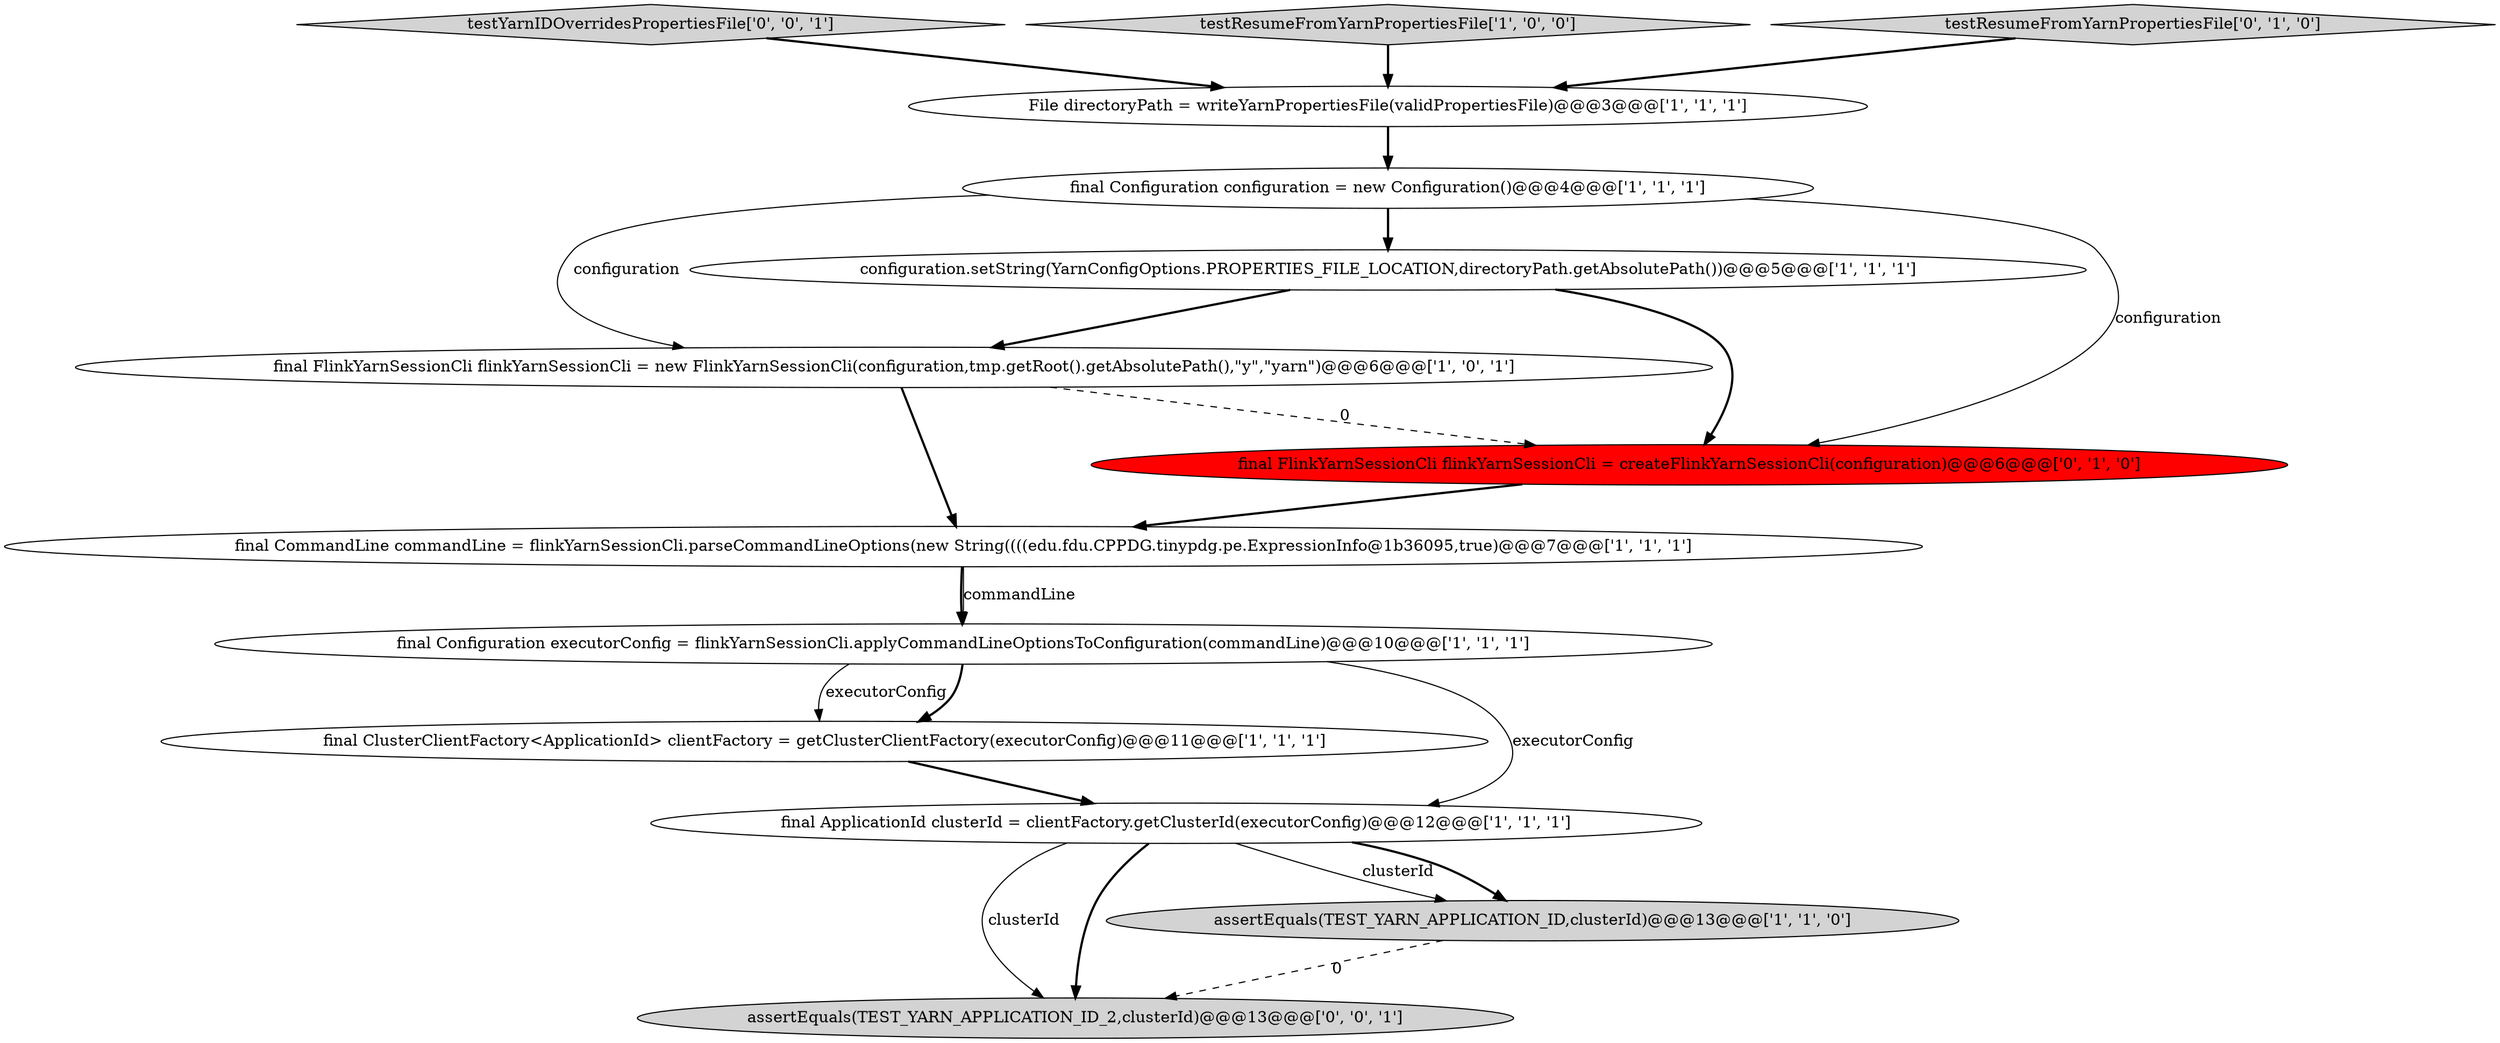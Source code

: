 digraph {
7 [style = filled, label = "configuration.setString(YarnConfigOptions.PROPERTIES_FILE_LOCATION,directoryPath.getAbsolutePath())@@@5@@@['1', '1', '1']", fillcolor = white, shape = ellipse image = "AAA0AAABBB1BBB"];
12 [style = filled, label = "assertEquals(TEST_YARN_APPLICATION_ID_2,clusterId)@@@13@@@['0', '0', '1']", fillcolor = lightgray, shape = ellipse image = "AAA0AAABBB3BBB"];
13 [style = filled, label = "testYarnIDOverridesPropertiesFile['0', '0', '1']", fillcolor = lightgray, shape = diamond image = "AAA0AAABBB3BBB"];
3 [style = filled, label = "final Configuration configuration = new Configuration()@@@4@@@['1', '1', '1']", fillcolor = white, shape = ellipse image = "AAA0AAABBB1BBB"];
4 [style = filled, label = "testResumeFromYarnPropertiesFile['1', '0', '0']", fillcolor = lightgray, shape = diamond image = "AAA0AAABBB1BBB"];
1 [style = filled, label = "final ClusterClientFactory<ApplicationId> clientFactory = getClusterClientFactory(executorConfig)@@@11@@@['1', '1', '1']", fillcolor = white, shape = ellipse image = "AAA0AAABBB1BBB"];
8 [style = filled, label = "final Configuration executorConfig = flinkYarnSessionCli.applyCommandLineOptionsToConfiguration(commandLine)@@@10@@@['1', '1', '1']", fillcolor = white, shape = ellipse image = "AAA0AAABBB1BBB"];
9 [style = filled, label = "final CommandLine commandLine = flinkYarnSessionCli.parseCommandLineOptions(new String((((edu.fdu.CPPDG.tinypdg.pe.ExpressionInfo@1b36095,true)@@@7@@@['1', '1', '1']", fillcolor = white, shape = ellipse image = "AAA0AAABBB1BBB"];
11 [style = filled, label = "testResumeFromYarnPropertiesFile['0', '1', '0']", fillcolor = lightgray, shape = diamond image = "AAA0AAABBB2BBB"];
0 [style = filled, label = "final FlinkYarnSessionCli flinkYarnSessionCli = new FlinkYarnSessionCli(configuration,tmp.getRoot().getAbsolutePath(),\"y\",\"yarn\")@@@6@@@['1', '0', '1']", fillcolor = white, shape = ellipse image = "AAA0AAABBB1BBB"];
10 [style = filled, label = "final FlinkYarnSessionCli flinkYarnSessionCli = createFlinkYarnSessionCli(configuration)@@@6@@@['0', '1', '0']", fillcolor = red, shape = ellipse image = "AAA1AAABBB2BBB"];
6 [style = filled, label = "File directoryPath = writeYarnPropertiesFile(validPropertiesFile)@@@3@@@['1', '1', '1']", fillcolor = white, shape = ellipse image = "AAA0AAABBB1BBB"];
5 [style = filled, label = "final ApplicationId clusterId = clientFactory.getClusterId(executorConfig)@@@12@@@['1', '1', '1']", fillcolor = white, shape = ellipse image = "AAA0AAABBB1BBB"];
2 [style = filled, label = "assertEquals(TEST_YARN_APPLICATION_ID,clusterId)@@@13@@@['1', '1', '0']", fillcolor = lightgray, shape = ellipse image = "AAA0AAABBB1BBB"];
1->5 [style = bold, label=""];
6->3 [style = bold, label=""];
0->9 [style = bold, label=""];
4->6 [style = bold, label=""];
7->10 [style = bold, label=""];
3->0 [style = solid, label="configuration"];
8->1 [style = solid, label="executorConfig"];
11->6 [style = bold, label=""];
8->5 [style = solid, label="executorConfig"];
7->0 [style = bold, label=""];
9->8 [style = bold, label=""];
0->10 [style = dashed, label="0"];
5->2 [style = solid, label="clusterId"];
5->12 [style = solid, label="clusterId"];
8->1 [style = bold, label=""];
2->12 [style = dashed, label="0"];
5->2 [style = bold, label=""];
3->7 [style = bold, label=""];
5->12 [style = bold, label=""];
9->8 [style = solid, label="commandLine"];
10->9 [style = bold, label=""];
13->6 [style = bold, label=""];
3->10 [style = solid, label="configuration"];
}
